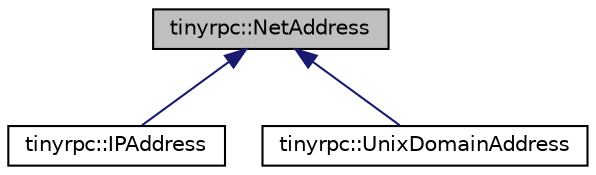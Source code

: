 digraph "tinyrpc::NetAddress"
{
 // LATEX_PDF_SIZE
  edge [fontname="Helvetica",fontsize="10",labelfontname="Helvetica",labelfontsize="10"];
  node [fontname="Helvetica",fontsize="10",shape=record];
  Node1 [label="tinyrpc::NetAddress",height=0.2,width=0.4,color="black", fillcolor="grey75", style="filled", fontcolor="black",tooltip=" "];
  Node1 -> Node2 [dir="back",color="midnightblue",fontsize="10",style="solid",fontname="Helvetica"];
  Node2 [label="tinyrpc::IPAddress",height=0.2,width=0.4,color="black", fillcolor="white", style="filled",URL="$classtinyrpc_1_1IPAddress.html",tooltip=" "];
  Node1 -> Node3 [dir="back",color="midnightblue",fontsize="10",style="solid",fontname="Helvetica"];
  Node3 [label="tinyrpc::UnixDomainAddress",height=0.2,width=0.4,color="black", fillcolor="white", style="filled",URL="$classtinyrpc_1_1UnixDomainAddress.html",tooltip=" "];
}
